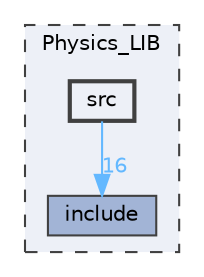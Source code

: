 digraph "D:/FCAI/GP/Codes/LIB/Physics_LIB/src"
{
 // LATEX_PDF_SIZE
  bgcolor="transparent";
  edge [fontname=Helvetica,fontsize=10,labelfontname=Helvetica,labelfontsize=10];
  node [fontname=Helvetica,fontsize=10,shape=box,height=0.2,width=0.4];
  compound=true
  subgraph clusterdir_1cb414fe04fab01e4a0bd3cda6e73191 {
    graph [ bgcolor="#edf0f7", pencolor="grey25", label="Physics_LIB", fontname=Helvetica,fontsize=10 style="filled,dashed", URL="dir_1cb414fe04fab01e4a0bd3cda6e73191.html",tooltip=""]
  dir_ad3eeb50dce147622cb6a7ec623059c1 [label="include", fillcolor="#a2b4d6", color="grey25", style="filled", URL="dir_ad3eeb50dce147622cb6a7ec623059c1.html",tooltip=""];
  dir_ae4a55380c7eddb4f63992d7586d65a7 [label="src", fillcolor="#edf0f7", color="grey25", style="filled,bold", URL="dir_ae4a55380c7eddb4f63992d7586d65a7.html",tooltip=""];
  }
  dir_ae4a55380c7eddb4f63992d7586d65a7->dir_ad3eeb50dce147622cb6a7ec623059c1 [headlabel="16", labeldistance=1.5 headhref="dir_000003_000001.html" color="steelblue1" fontcolor="steelblue1"];
}
